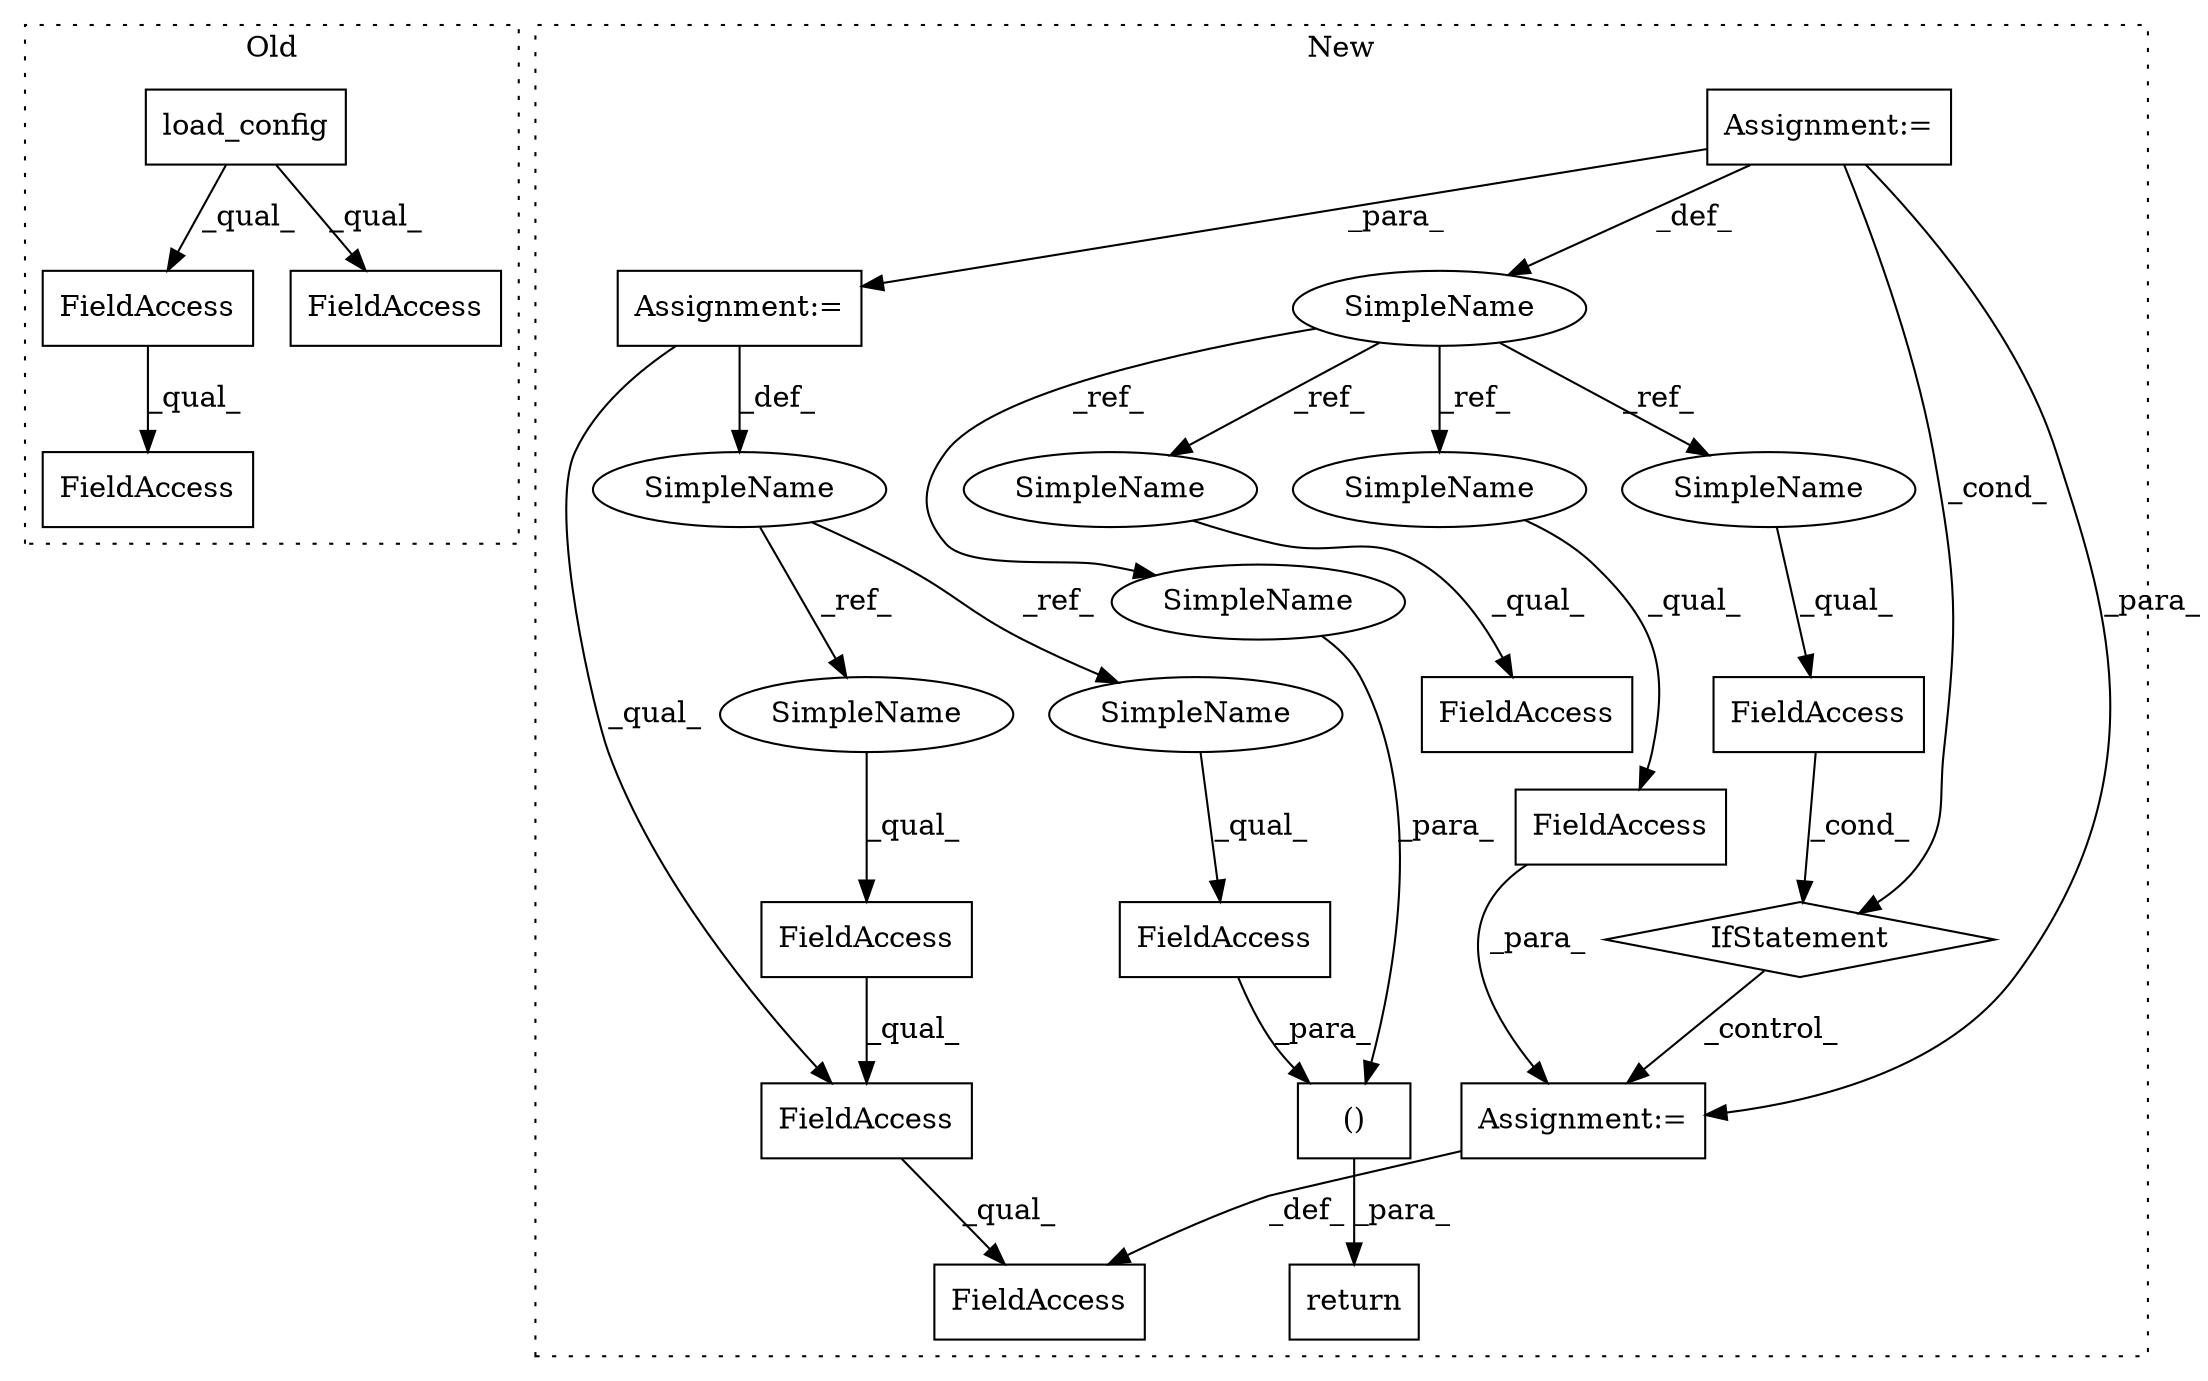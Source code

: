 digraph G {
subgraph cluster0 {
1 [label="load_config" a="32" s="574" l="13" shape="box"];
3 [label="FieldAccess" a="22" s="946" l="8" shape="box"];
4 [label="FieldAccess" a="22" s="574" l="17" shape="box"];
5 [label="FieldAccess" a="22" s="946" l="22" shape="box"];
label = "Old";
style="dotted";
}
subgraph cluster1 {
2 [label="return" a="41" s="1357" l="12" shape="box"];
6 [label="()" a="106" s="1369" l="27" shape="box"];
7 [label="SimpleName" a="42" s="1195" l="4" shape="ellipse"];
8 [label="FieldAccess" a="22" s="1271" l="17" shape="box"];
9 [label="FieldAccess" a="22" s="1328" l="17" shape="box"];
10 [label="FieldAccess" a="22" s="1244" l="16" shape="box"];
11 [label="FieldAccess" a="22" s="1386" l="10" shape="box"];
12 [label="SimpleName" a="42" s="1225" l="6" shape="ellipse"];
13 [label="FieldAccess" a="22" s="1298" l="10" shape="box"];
14 [label="FieldAccess" a="22" s="1298" l="15" shape="box"];
15 [label="FieldAccess" a="22" s="1298" l="29" shape="box"];
16 [label="IfStatement" a="25" s="1267,1288" l="4,2" shape="diamond"];
17 [label="Assignment:=" a="7" s="1231" l="1" shape="box"];
18 [label="Assignment:=" a="7" s="1327" l="1" shape="box"];
19 [label="Assignment:=" a="7" s="1199" l="1" shape="box"];
20 [label="SimpleName" a="42" s="1369" l="4" shape="ellipse"];
21 [label="SimpleName" a="42" s="1271" l="4" shape="ellipse"];
22 [label="SimpleName" a="42" s="1244" l="4" shape="ellipse"];
23 [label="SimpleName" a="42" s="1328" l="4" shape="ellipse"];
24 [label="SimpleName" a="42" s="1298" l="6" shape="ellipse"];
25 [label="SimpleName" a="42" s="1386" l="6" shape="ellipse"];
label = "New";
style="dotted";
}
1 -> 4 [label="_qual_"];
1 -> 3 [label="_qual_"];
3 -> 5 [label="_qual_"];
6 -> 2 [label="_para_"];
7 -> 23 [label="_ref_"];
7 -> 20 [label="_ref_"];
7 -> 22 [label="_ref_"];
7 -> 21 [label="_ref_"];
8 -> 16 [label="_cond_"];
9 -> 18 [label="_para_"];
11 -> 6 [label="_para_"];
12 -> 25 [label="_ref_"];
12 -> 24 [label="_ref_"];
13 -> 14 [label="_qual_"];
14 -> 15 [label="_qual_"];
16 -> 18 [label="_control_"];
17 -> 14 [label="_qual_"];
17 -> 12 [label="_def_"];
18 -> 15 [label="_def_"];
19 -> 16 [label="_cond_"];
19 -> 7 [label="_def_"];
19 -> 17 [label="_para_"];
19 -> 18 [label="_para_"];
20 -> 6 [label="_para_"];
21 -> 8 [label="_qual_"];
22 -> 10 [label="_qual_"];
23 -> 9 [label="_qual_"];
24 -> 13 [label="_qual_"];
25 -> 11 [label="_qual_"];
}